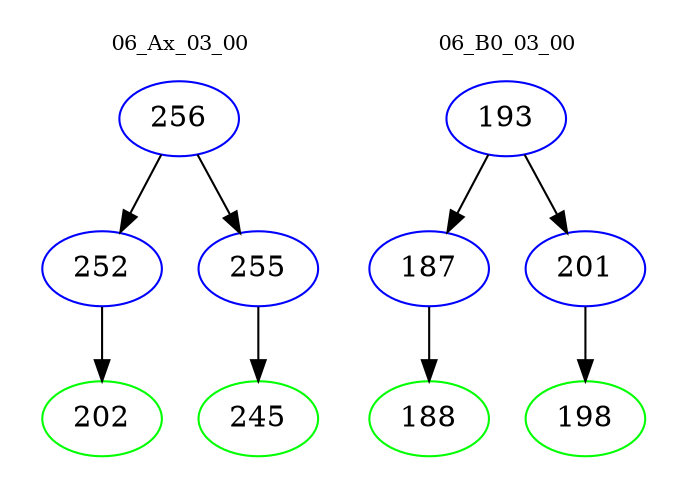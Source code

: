 digraph{
subgraph cluster_0 {
color = white
label = "06_Ax_03_00";
fontsize=10;
T0_256 [label="256", color="blue"]
T0_256 -> T0_252 [color="black"]
T0_252 [label="252", color="blue"]
T0_252 -> T0_202 [color="black"]
T0_202 [label="202", color="green"]
T0_256 -> T0_255 [color="black"]
T0_255 [label="255", color="blue"]
T0_255 -> T0_245 [color="black"]
T0_245 [label="245", color="green"]
}
subgraph cluster_1 {
color = white
label = "06_B0_03_00";
fontsize=10;
T1_193 [label="193", color="blue"]
T1_193 -> T1_187 [color="black"]
T1_187 [label="187", color="blue"]
T1_187 -> T1_188 [color="black"]
T1_188 [label="188", color="green"]
T1_193 -> T1_201 [color="black"]
T1_201 [label="201", color="blue"]
T1_201 -> T1_198 [color="black"]
T1_198 [label="198", color="green"]
}
}
